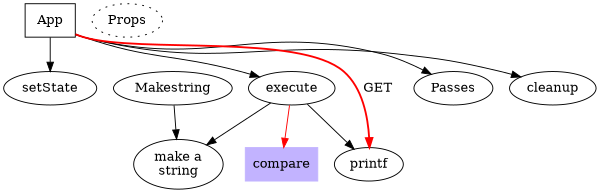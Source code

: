 digraph frontend {
size ="4,4";
App [shape=box];
App -> setState[weight=8];
App -> execute;
App -> Passes Props [style=dotted];
App -> cleanup;
execute -> { make_string; printf}
Makestring -> make_string;
edge [color=red]; // so is this
App -> printf [style=bold,label="GET"];
make_string [label="make a\nstring"];
node [shape=box,style=filled,color=".7 .3 1.0"];
execute -> compare;
}